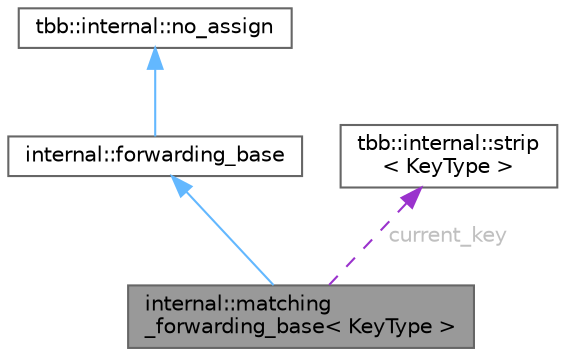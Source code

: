 digraph "internal::matching_forwarding_base&lt; KeyType &gt;"
{
 // LATEX_PDF_SIZE
  bgcolor="transparent";
  edge [fontname=Helvetica,fontsize=10,labelfontname=Helvetica,labelfontsize=10];
  node [fontname=Helvetica,fontsize=10,shape=box,height=0.2,width=0.4];
  Node1 [id="Node000001",label="internal::matching\l_forwarding_base\< KeyType \>",height=0.2,width=0.4,color="gray40", fillcolor="grey60", style="filled", fontcolor="black",tooltip=" "];
  Node2 -> Node1 [id="edge1_Node000001_Node000002",dir="back",color="steelblue1",style="solid",tooltip=" "];
  Node2 [id="Node000002",label="internal::forwarding_base",height=0.2,width=0.4,color="gray40", fillcolor="white", style="filled",URL="$structinternal_1_1forwarding__base.html",tooltip=" "];
  Node3 -> Node2 [id="edge2_Node000002_Node000003",dir="back",color="steelblue1",style="solid",tooltip=" "];
  Node3 [id="Node000003",label="tbb::internal::no_assign",height=0.2,width=0.4,color="gray40", fillcolor="white", style="filled",tooltip=" "];
  Node4 -> Node1 [id="edge3_Node000001_Node000004",dir="back",color="darkorchid3",style="dashed",tooltip=" ",label=" current_key",fontcolor="grey" ];
  Node4 [id="Node000004",label="tbb::internal::strip\l\< KeyType \>",height=0.2,width=0.4,color="gray40", fillcolor="white", style="filled",URL="$structtbb_1_1internal_1_1strip.html",tooltip=" "];
}
